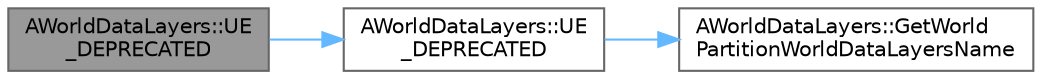 digraph "AWorldDataLayers::UE_DEPRECATED"
{
 // INTERACTIVE_SVG=YES
 // LATEX_PDF_SIZE
  bgcolor="transparent";
  edge [fontname=Helvetica,fontsize=10,labelfontname=Helvetica,labelfontsize=10];
  node [fontname=Helvetica,fontsize=10,shape=box,height=0.2,width=0.4];
  rankdir="LR";
  Node1 [id="Node000001",label="AWorldDataLayers::UE\l_DEPRECATED",height=0.2,width=0.4,color="gray40", fillcolor="grey60", style="filled", fontcolor="black",tooltip=" "];
  Node1 -> Node2 [id="edge1_Node000001_Node000002",color="steelblue1",style="solid",tooltip=" "];
  Node2 [id="Node000002",label="AWorldDataLayers::UE\l_DEPRECATED",height=0.2,width=0.4,color="grey40", fillcolor="white", style="filled",URL="$d8/dbc/classAWorldDataLayers.html#a9b12e631eff0a1b52fe0058b08a47593",tooltip=" "];
  Node2 -> Node3 [id="edge2_Node000002_Node000003",color="steelblue1",style="solid",tooltip=" "];
  Node3 [id="Node000003",label="AWorldDataLayers::GetWorld\lPartitionWorldDataLayersName",height=0.2,width=0.4,color="grey40", fillcolor="white", style="filled",URL="$d8/dbc/classAWorldDataLayers.html#a0e98929321e4dee3abeee950d118daa6",tooltip=" "];
}
